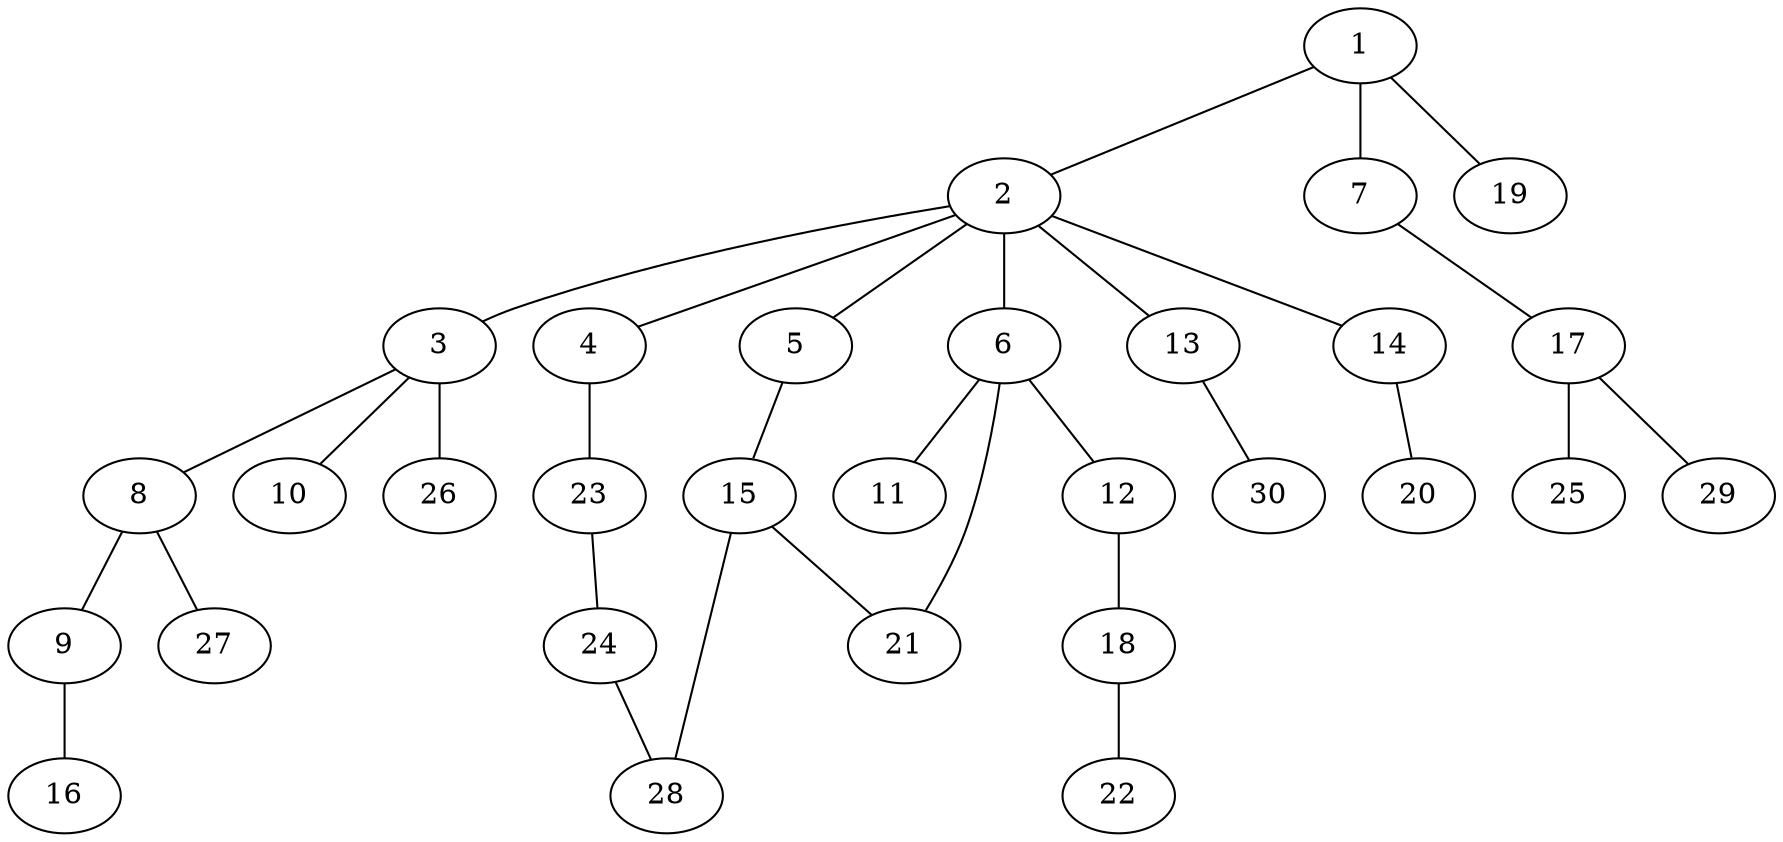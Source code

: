 graph graphname {1--2
1--7
1--19
2--3
2--4
2--5
2--6
2--13
2--14
3--8
3--10
3--26
4--23
5--15
6--11
6--12
6--21
7--17
8--9
8--27
9--16
12--18
13--30
14--20
15--21
15--28
17--25
17--29
18--22
23--24
24--28
}